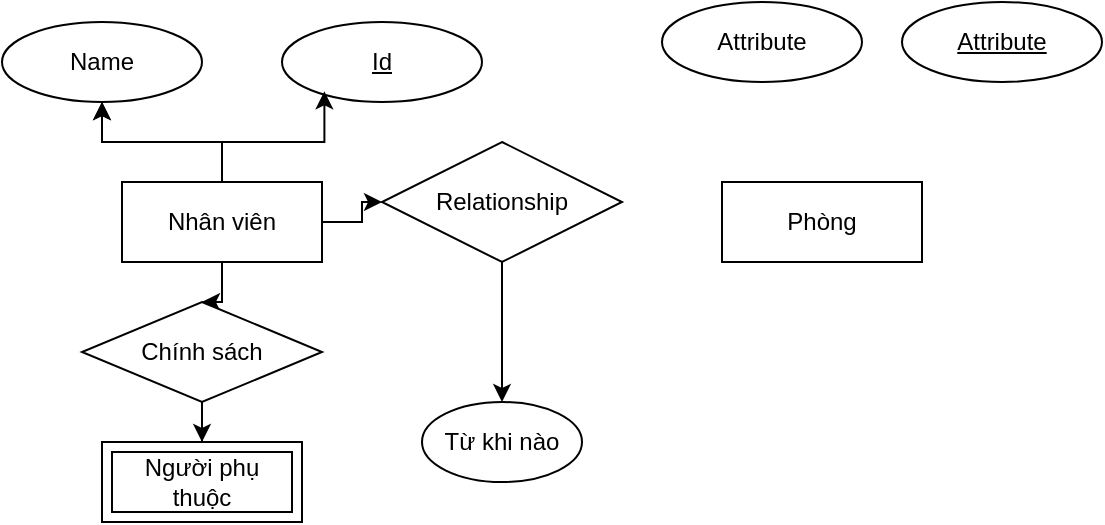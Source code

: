 <mxfile version="24.7.7">
  <diagram name="Trang-1" id="NsUnzkrVKwauG0oXtOu_">
    <mxGraphModel dx="724" dy="360" grid="1" gridSize="10" guides="1" tooltips="1" connect="1" arrows="1" fold="1" page="1" pageScale="1" pageWidth="827" pageHeight="1169" math="0" shadow="0">
      <root>
        <mxCell id="0" />
        <mxCell id="1" parent="0" />
        <mxCell id="HnuSaihq466AlNTpayaf-18" value="" style="edgeStyle=orthogonalEdgeStyle;rounded=0;orthogonalLoop=1;jettySize=auto;html=1;" edge="1" parent="1" source="HnuSaihq466AlNTpayaf-10" target="HnuSaihq466AlNTpayaf-17">
          <mxGeometry relative="1" as="geometry" />
        </mxCell>
        <mxCell id="HnuSaihq466AlNTpayaf-21" value="" style="edgeStyle=orthogonalEdgeStyle;rounded=0;orthogonalLoop=1;jettySize=auto;html=1;" edge="1" parent="1" source="HnuSaihq466AlNTpayaf-10" target="HnuSaihq466AlNTpayaf-12">
          <mxGeometry relative="1" as="geometry" />
        </mxCell>
        <mxCell id="HnuSaihq466AlNTpayaf-22" value="" style="edgeStyle=orthogonalEdgeStyle;rounded=0;orthogonalLoop=1;jettySize=auto;html=1;" edge="1" parent="1" source="HnuSaihq466AlNTpayaf-10" target="HnuSaihq466AlNTpayaf-12">
          <mxGeometry relative="1" as="geometry" />
        </mxCell>
        <mxCell id="HnuSaihq466AlNTpayaf-24" value="" style="edgeStyle=orthogonalEdgeStyle;rounded=0;orthogonalLoop=1;jettySize=auto;html=1;" edge="1" parent="1" source="HnuSaihq466AlNTpayaf-10" target="HnuSaihq466AlNTpayaf-14">
          <mxGeometry relative="1" as="geometry" />
        </mxCell>
        <mxCell id="HnuSaihq466AlNTpayaf-10" value="Nhân viên" style="whiteSpace=wrap;html=1;align=center;" vertex="1" parent="1">
          <mxGeometry x="180" y="210" width="100" height="40" as="geometry" />
        </mxCell>
        <mxCell id="HnuSaihq466AlNTpayaf-11" value="Phòng" style="whiteSpace=wrap;html=1;align=center;" vertex="1" parent="1">
          <mxGeometry x="480" y="210" width="100" height="40" as="geometry" />
        </mxCell>
        <mxCell id="HnuSaihq466AlNTpayaf-12" value="Name" style="ellipse;whiteSpace=wrap;html=1;align=center;" vertex="1" parent="1">
          <mxGeometry x="120" y="130" width="100" height="40" as="geometry" />
        </mxCell>
        <mxCell id="HnuSaihq466AlNTpayaf-13" value="Id" style="ellipse;whiteSpace=wrap;html=1;align=center;fontStyle=4;" vertex="1" parent="1">
          <mxGeometry x="260" y="130" width="100" height="40" as="geometry" />
        </mxCell>
        <mxCell id="HnuSaihq466AlNTpayaf-26" value="" style="edgeStyle=orthogonalEdgeStyle;rounded=0;orthogonalLoop=1;jettySize=auto;html=1;" edge="1" parent="1" source="HnuSaihq466AlNTpayaf-14" target="HnuSaihq466AlNTpayaf-25">
          <mxGeometry relative="1" as="geometry" />
        </mxCell>
        <mxCell id="HnuSaihq466AlNTpayaf-14" value="Relationship" style="shape=rhombus;perimeter=rhombusPerimeter;whiteSpace=wrap;html=1;align=center;" vertex="1" parent="1">
          <mxGeometry x="310" y="190" width="120" height="60" as="geometry" />
        </mxCell>
        <mxCell id="HnuSaihq466AlNTpayaf-15" value="Attribute" style="ellipse;whiteSpace=wrap;html=1;align=center;" vertex="1" parent="1">
          <mxGeometry x="450" y="120" width="100" height="40" as="geometry" />
        </mxCell>
        <mxCell id="HnuSaihq466AlNTpayaf-16" value="Attribute" style="ellipse;whiteSpace=wrap;html=1;align=center;fontStyle=4;" vertex="1" parent="1">
          <mxGeometry x="570" y="120" width="100" height="40" as="geometry" />
        </mxCell>
        <mxCell id="HnuSaihq466AlNTpayaf-20" value="" style="edgeStyle=orthogonalEdgeStyle;rounded=0;orthogonalLoop=1;jettySize=auto;html=1;" edge="1" parent="1" source="HnuSaihq466AlNTpayaf-17" target="HnuSaihq466AlNTpayaf-19">
          <mxGeometry relative="1" as="geometry" />
        </mxCell>
        <mxCell id="HnuSaihq466AlNTpayaf-17" value="Chính sách" style="shape=rhombus;perimeter=rhombusPerimeter;whiteSpace=wrap;html=1;align=center;" vertex="1" parent="1">
          <mxGeometry x="160" y="270" width="120" height="50" as="geometry" />
        </mxCell>
        <mxCell id="HnuSaihq466AlNTpayaf-19" value="Người phụ thuộc" style="shape=ext;margin=3;double=1;whiteSpace=wrap;html=1;align=center;" vertex="1" parent="1">
          <mxGeometry x="170" y="340" width="100" height="40" as="geometry" />
        </mxCell>
        <mxCell id="HnuSaihq466AlNTpayaf-23" style="edgeStyle=orthogonalEdgeStyle;rounded=0;orthogonalLoop=1;jettySize=auto;html=1;entryX=0.212;entryY=0.867;entryDx=0;entryDy=0;entryPerimeter=0;" edge="1" parent="1" source="HnuSaihq466AlNTpayaf-10" target="HnuSaihq466AlNTpayaf-13">
          <mxGeometry relative="1" as="geometry" />
        </mxCell>
        <mxCell id="HnuSaihq466AlNTpayaf-25" value="Từ khi nào" style="ellipse;whiteSpace=wrap;html=1;" vertex="1" parent="1">
          <mxGeometry x="330" y="320" width="80" height="40" as="geometry" />
        </mxCell>
      </root>
    </mxGraphModel>
  </diagram>
</mxfile>

